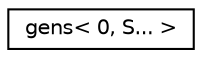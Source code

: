 digraph "Graphical Class Hierarchy"
{
 // LATEX_PDF_SIZE
  edge [fontname="Helvetica",fontsize="10",labelfontname="Helvetica",labelfontsize="10"];
  node [fontname="Helvetica",fontsize="10",shape=record];
  rankdir="LR";
  Node0 [label="gens\< 0, S... \>",height=0.2,width=0.4,color="black", fillcolor="white", style="filled",URL="$structgens_3_010_00_01_s_8_8_8_01_4.html",tooltip=" "];
}
